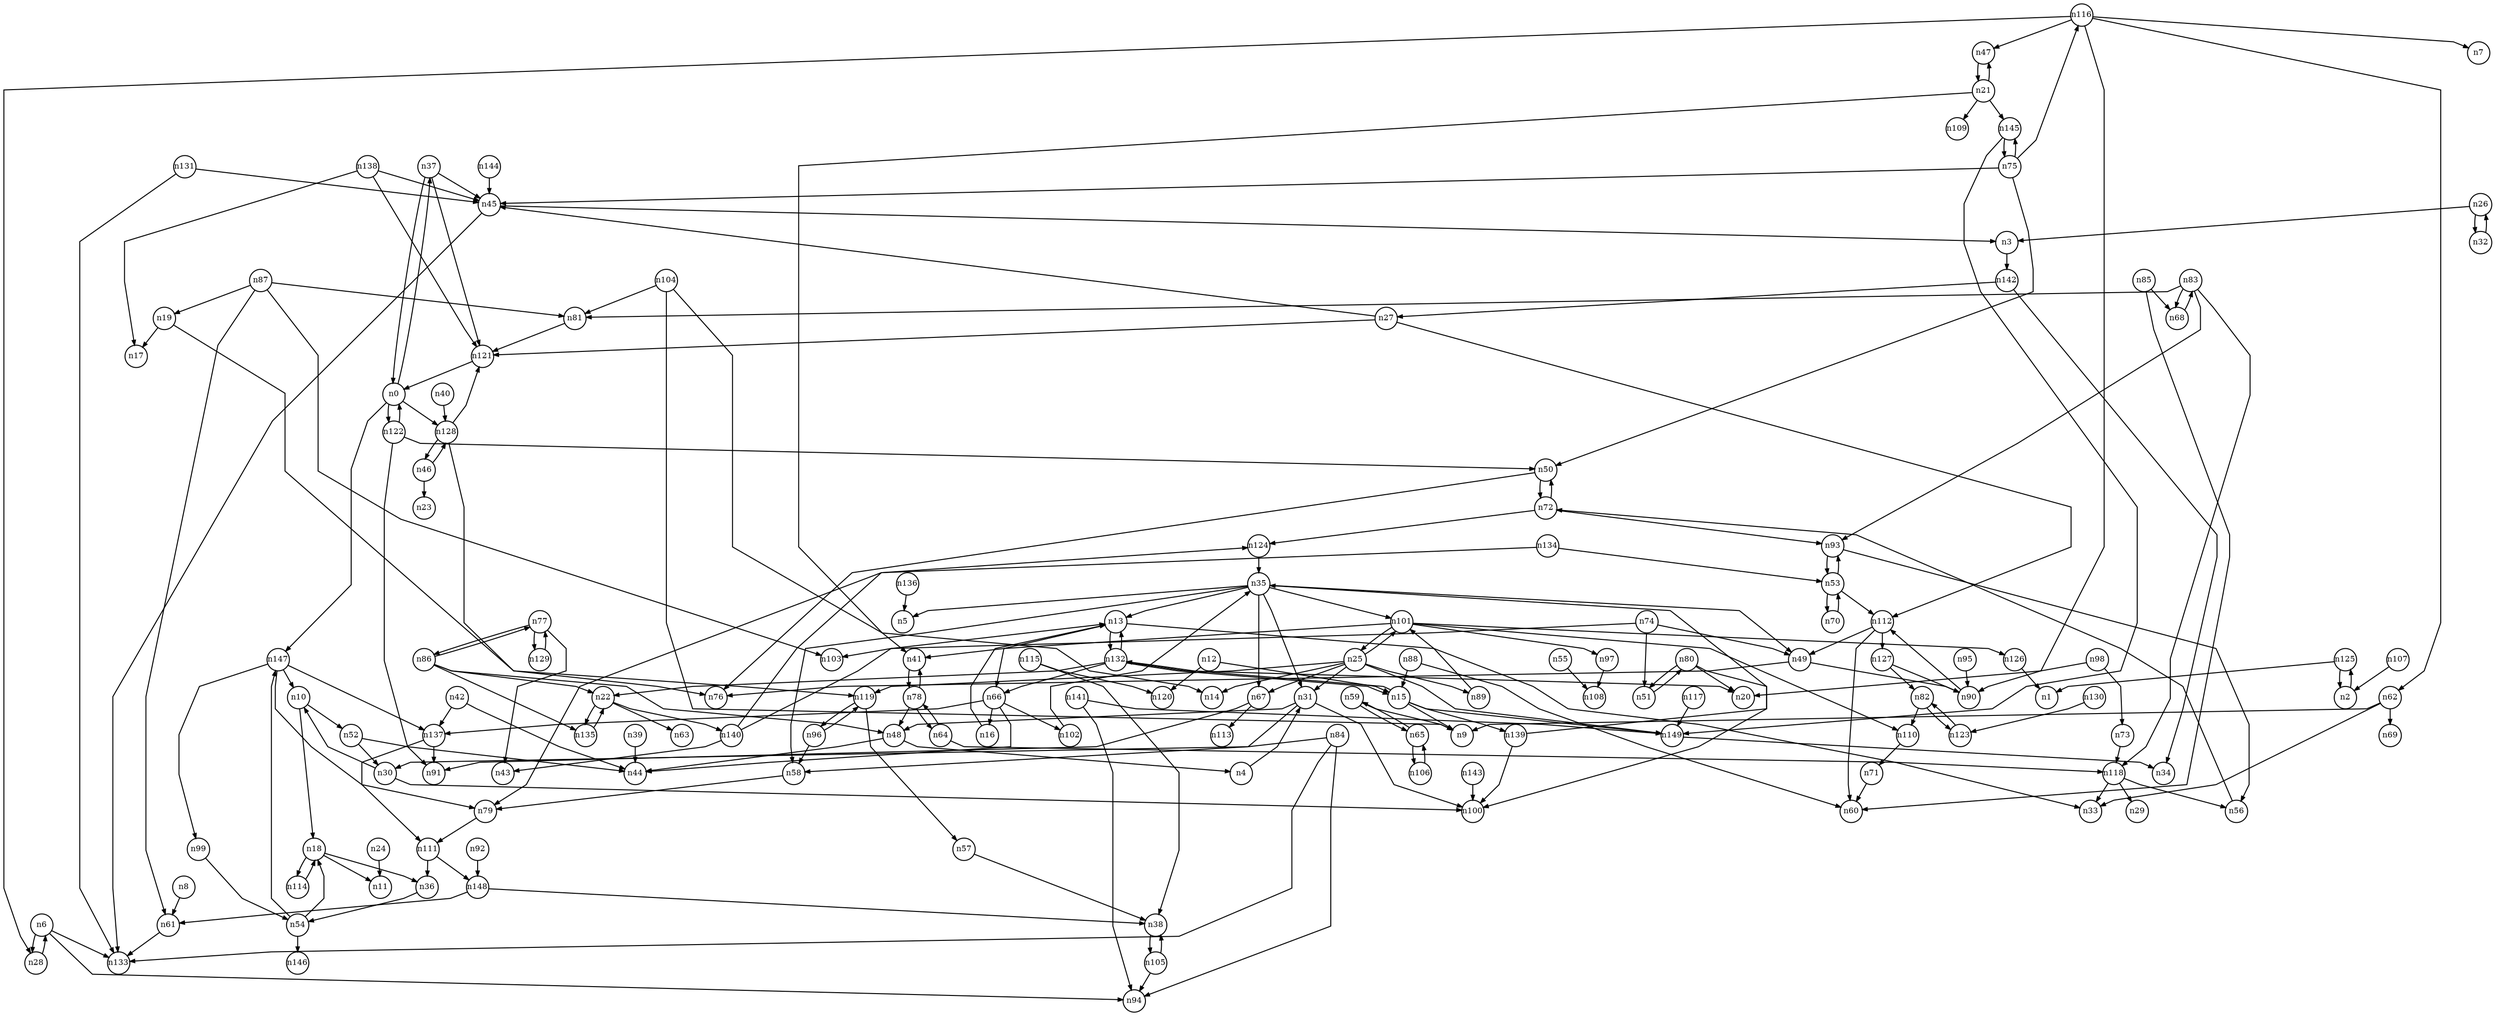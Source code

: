 digraph G{
splines=polyline;
ranksep=0.22;
nodesep=0.22;
nodesize=0.32;
fontsize=8
edge [arrowsize=0.5]
node [fontsize=8 shape=circle width=0.32 fixedsize=shape];

n37 -> n45
n37 -> n121
n37 -> n0
n0 -> n37
n0 -> n122
n0 -> n128
n0 -> n147
n122 -> n50
n122 -> n91
n122 -> n0
n128 -> n76
n128 -> n121
n128 -> n46
n147 -> n10
n147 -> n79
n147 -> n99
n147 -> n137
n28 -> n6
n6 -> n28
n6 -> n94
n6 -> n133
n61 -> n133
n8 -> n61
n52 -> n30
n52 -> n44
n10 -> n52
n10 -> n18
n15 -> n9
n15 -> n139
n15 -> n149
n15 -> n132
n12 -> n15
n12 -> n120
n13 -> n33
n13 -> n66
n13 -> n132
n66 -> n16
n66 -> n44
n66 -> n102
n66 -> n137
n132 -> n15
n132 -> n20
n132 -> n22
n132 -> n66
n132 -> n13
n139 -> n100
n139 -> n35
n149 -> n34
n18 -> n11
n18 -> n36
n18 -> n114
n36 -> n54
n114 -> n18
n19 -> n17
n19 -> n119
n119 -> n57
n119 -> n96
n41 -> n78
n21 -> n41
n21 -> n47
n21 -> n109
n21 -> n145
n47 -> n21
n145 -> n149
n145 -> n75
n22 -> n63
n22 -> n135
n22 -> n140
n135 -> n22
n140 -> n43
n140 -> n124
n140 -> n13
n24 -> n11
n25 -> n14
n25 -> n31
n25 -> n67
n25 -> n89
n25 -> n119
n25 -> n149
n25 -> n101
n31 -> n48
n31 -> n58
n31 -> n100
n67 -> n91
n67 -> n113
n89 -> n101
n3 -> n142
n26 -> n3
n26 -> n32
n32 -> n26
n45 -> n3
n45 -> n133
n27 -> n45
n27 -> n112
n27 -> n121
n112 -> n49
n112 -> n60
n112 -> n127
n121 -> n0
n30 -> n100
n30 -> n10
n48 -> n4
n48 -> n44
n58 -> n79
n35 -> n5
n35 -> n13
n35 -> n31
n35 -> n49
n35 -> n58
n35 -> n67
n35 -> n101
n49 -> n76
n49 -> n90
n101 -> n25
n101 -> n41
n101 -> n97
n101 -> n110
n101 -> n126
n54 -> n146
n54 -> n147
n54 -> n18
n39 -> n44
n40 -> n128
n42 -> n44
n42 -> n137
n137 -> n91
n137 -> n111
n46 -> n23
n46 -> n128
n4 -> n31
n50 -> n76
n50 -> n72
n80 -> n20
n80 -> n100
n80 -> n51
n51 -> n80
n70 -> n53
n53 -> n70
n53 -> n112
n53 -> n93
n55 -> n108
n38 -> n105
n57 -> n38
n79 -> n111
n59 -> n9
n59 -> n65
n62 -> n9
n62 -> n33
n62 -> n69
n118 -> n29
n118 -> n33
n118 -> n56
n64 -> n118
n64 -> n78
n65 -> n59
n65 -> n106
n106 -> n65
n16 -> n13
n102 -> n35
n71 -> n60
n72 -> n50
n72 -> n93
n72 -> n124
n93 -> n53
n93 -> n56
n124 -> n35
n73 -> n118
n74 -> n49
n74 -> n51
n74 -> n103
n75 -> n45
n75 -> n50
n75 -> n116
n75 -> n145
n116 -> n7
n116 -> n28
n116 -> n47
n116 -> n62
n116 -> n90
n77 -> n43
n77 -> n129
n77 -> n86
n129 -> n77
n78 -> n41
n78 -> n48
n78 -> n64
n81 -> n121
n110 -> n71
n82 -> n110
n82 -> n123
n68 -> n83
n83 -> n68
n83 -> n81
n83 -> n93
n83 -> n118
n84 -> n30
n84 -> n94
n84 -> n133
n85 -> n60
n85 -> n68
n86 -> n22
n86 -> n48
n86 -> n77
n86 -> n135
n87 -> n19
n87 -> n61
n87 -> n81
n87 -> n103
n88 -> n15
n88 -> n60
n90 -> n112
n148 -> n38
n148 -> n61
n92 -> n148
n56 -> n72
n95 -> n90
n96 -> n58
n96 -> n119
n97 -> n108
n98 -> n20
n98 -> n73
n126 -> n1
n104 -> n9
n104 -> n14
n104 -> n81
n105 -> n38
n105 -> n94
n2 -> n125
n107 -> n2
n111 -> n36
n111 -> n148
n115 -> n38
n115 -> n120
n117 -> n149
n123 -> n82
n125 -> n1
n125 -> n2
n127 -> n82
n127 -> n90
n130 -> n123
n131 -> n45
n131 -> n133
n134 -> n53
n134 -> n79
n136 -> n5
n138 -> n17
n138 -> n45
n138 -> n121
n141 -> n94
n141 -> n149
n142 -> n27
n142 -> n34
n143 -> n100
n144 -> n45
n99 -> n54
}
